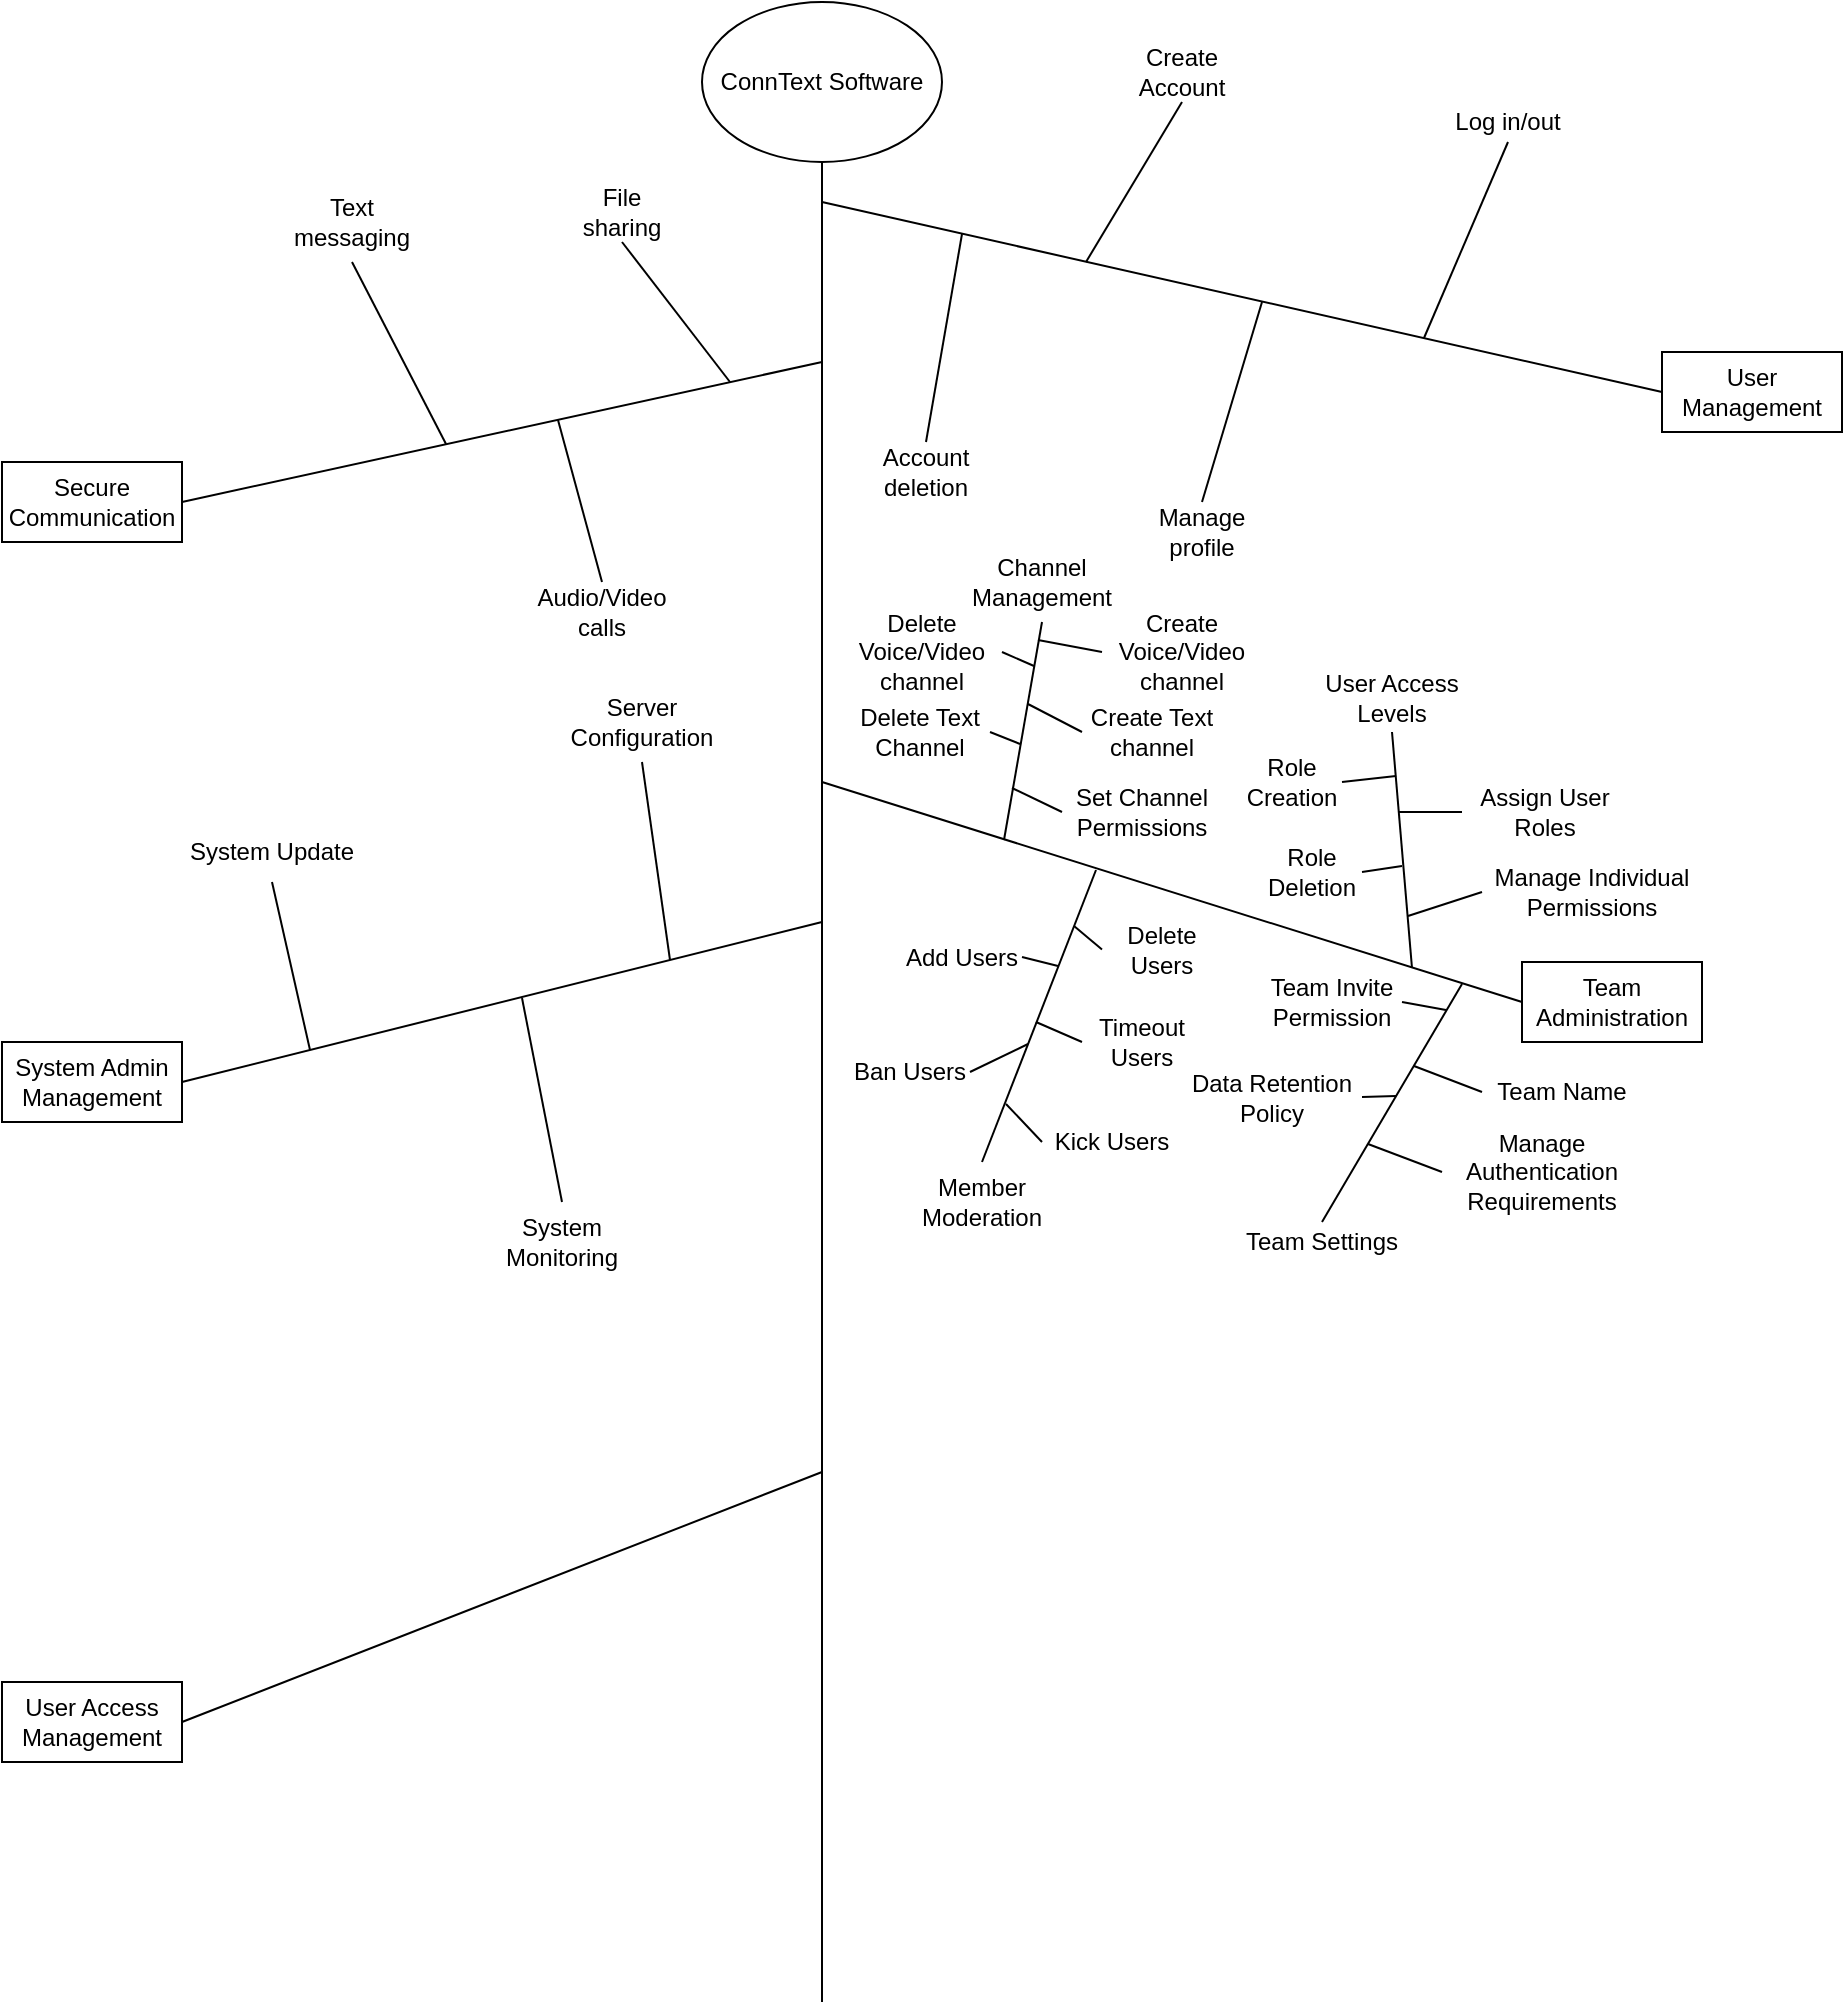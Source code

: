<mxfile version="27.0.9">
  <diagram name="Page-1" id="u1hek48e8kOuFUdp4KhF">
    <mxGraphModel dx="2589" dy="1104" grid="1" gridSize="10" guides="1" tooltips="1" connect="1" arrows="1" fold="1" page="1" pageScale="1" pageWidth="827" pageHeight="1169" math="0" shadow="0">
      <root>
        <mxCell id="0" />
        <mxCell id="1" parent="0" />
        <mxCell id="DpXT_xfwtS5AnwvEueVk-1" value="ConnText Software" style="ellipse;whiteSpace=wrap;html=1;" parent="1" vertex="1">
          <mxGeometry x="340" y="40" width="120" height="80" as="geometry" />
        </mxCell>
        <mxCell id="DpXT_xfwtS5AnwvEueVk-2" value="" style="endArrow=none;html=1;rounded=0;entryX=0.5;entryY=1;entryDx=0;entryDy=0;" parent="1" target="DpXT_xfwtS5AnwvEueVk-1" edge="1">
          <mxGeometry width="50" height="50" relative="1" as="geometry">
            <mxPoint x="400" y="1040" as="sourcePoint" />
            <mxPoint x="440" y="550" as="targetPoint" />
          </mxGeometry>
        </mxCell>
        <mxCell id="DpXT_xfwtS5AnwvEueVk-3" value="User Management" style="rounded=0;whiteSpace=wrap;html=1;" parent="1" vertex="1">
          <mxGeometry x="820" y="215" width="90" height="40" as="geometry" />
        </mxCell>
        <mxCell id="DpXT_xfwtS5AnwvEueVk-4" value="" style="endArrow=none;html=1;rounded=0;entryX=0;entryY=0.5;entryDx=0;entryDy=0;" parent="1" target="DpXT_xfwtS5AnwvEueVk-3" edge="1">
          <mxGeometry width="50" height="50" relative="1" as="geometry">
            <mxPoint x="400" y="140" as="sourcePoint" />
            <mxPoint x="440" y="310" as="targetPoint" />
          </mxGeometry>
        </mxCell>
        <mxCell id="DpXT_xfwtS5AnwvEueVk-13" value="&lt;div&gt;Create Account&lt;/div&gt;" style="text;html=1;align=center;verticalAlign=middle;whiteSpace=wrap;rounded=0;" parent="1" vertex="1">
          <mxGeometry x="550" y="60" width="60" height="30" as="geometry" />
        </mxCell>
        <mxCell id="DpXT_xfwtS5AnwvEueVk-14" value="" style="endArrow=none;html=1;rounded=0;entryX=0.5;entryY=1;entryDx=0;entryDy=0;" parent="1" target="DpXT_xfwtS5AnwvEueVk-13" edge="1">
          <mxGeometry width="50" height="50" relative="1" as="geometry">
            <mxPoint x="532" y="170" as="sourcePoint" />
            <mxPoint x="580" y="160" as="targetPoint" />
          </mxGeometry>
        </mxCell>
        <mxCell id="DpXT_xfwtS5AnwvEueVk-15" value="&lt;div&gt;Log in/out&lt;/div&gt;" style="text;html=1;align=center;verticalAlign=middle;whiteSpace=wrap;rounded=0;" parent="1" vertex="1">
          <mxGeometry x="713" y="90" width="60" height="20" as="geometry" />
        </mxCell>
        <mxCell id="DpXT_xfwtS5AnwvEueVk-16" value="" style="endArrow=none;html=1;rounded=0;entryX=0.5;entryY=1;entryDx=0;entryDy=0;" parent="1" target="DpXT_xfwtS5AnwvEueVk-15" edge="1">
          <mxGeometry width="50" height="50" relative="1" as="geometry">
            <mxPoint x="701" y="208" as="sourcePoint" />
            <mxPoint x="550" y="120" as="targetPoint" />
          </mxGeometry>
        </mxCell>
        <mxCell id="DpXT_xfwtS5AnwvEueVk-17" value="&lt;div&gt;Account deletion&lt;/div&gt;" style="text;html=1;align=center;verticalAlign=middle;whiteSpace=wrap;rounded=0;" parent="1" vertex="1">
          <mxGeometry x="424" y="260" width="56" height="30" as="geometry" />
        </mxCell>
        <mxCell id="DpXT_xfwtS5AnwvEueVk-19" value="" style="endArrow=none;html=1;rounded=0;exitX=0.5;exitY=0;exitDx=0;exitDy=0;" parent="1" source="DpXT_xfwtS5AnwvEueVk-17" edge="1">
          <mxGeometry width="50" height="50" relative="1" as="geometry">
            <mxPoint x="510" y="180" as="sourcePoint" />
            <mxPoint x="470" y="156" as="targetPoint" />
          </mxGeometry>
        </mxCell>
        <mxCell id="DpXT_xfwtS5AnwvEueVk-20" value="&lt;div&gt;Manage profile&lt;/div&gt;" style="text;html=1;align=center;verticalAlign=middle;whiteSpace=wrap;rounded=0;" parent="1" vertex="1">
          <mxGeometry x="560" y="290" width="60" height="30" as="geometry" />
        </mxCell>
        <mxCell id="DpXT_xfwtS5AnwvEueVk-21" value="" style="endArrow=none;html=1;rounded=0;exitX=0.5;exitY=0;exitDx=0;exitDy=0;" parent="1" source="DpXT_xfwtS5AnwvEueVk-20" edge="1">
          <mxGeometry width="50" height="50" relative="1" as="geometry">
            <mxPoint x="510" y="240" as="sourcePoint" />
            <mxPoint x="620" y="190" as="targetPoint" />
          </mxGeometry>
        </mxCell>
        <mxCell id="DpXT_xfwtS5AnwvEueVk-24" value="Secure Communication" style="rounded=0;whiteSpace=wrap;html=1;" parent="1" vertex="1">
          <mxGeometry x="-10" y="270" width="90" height="40" as="geometry" />
        </mxCell>
        <mxCell id="DpXT_xfwtS5AnwvEueVk-26" value="" style="endArrow=none;html=1;rounded=0;exitX=1;exitY=0.5;exitDx=0;exitDy=0;" parent="1" source="DpXT_xfwtS5AnwvEueVk-24" edge="1">
          <mxGeometry width="50" height="50" relative="1" as="geometry">
            <mxPoint x="370" y="300" as="sourcePoint" />
            <mxPoint x="400" y="220" as="targetPoint" />
          </mxGeometry>
        </mxCell>
        <mxCell id="DpXT_xfwtS5AnwvEueVk-27" value="&lt;div&gt;Text messaging&lt;/div&gt;" style="text;html=1;align=center;verticalAlign=middle;whiteSpace=wrap;rounded=0;" parent="1" vertex="1">
          <mxGeometry x="130" y="130" width="70" height="40" as="geometry" />
        </mxCell>
        <mxCell id="DpXT_xfwtS5AnwvEueVk-28" value="" style="endArrow=none;html=1;rounded=0;entryX=0.5;entryY=1;entryDx=0;entryDy=0;" parent="1" target="DpXT_xfwtS5AnwvEueVk-27" edge="1">
          <mxGeometry width="50" height="50" relative="1" as="geometry">
            <mxPoint x="212" y="261" as="sourcePoint" />
            <mxPoint x="420" y="250" as="targetPoint" />
          </mxGeometry>
        </mxCell>
        <mxCell id="DpXT_xfwtS5AnwvEueVk-29" value="File sharing" style="text;html=1;align=center;verticalAlign=middle;whiteSpace=wrap;rounded=0;" parent="1" vertex="1">
          <mxGeometry x="270" y="130" width="60" height="30" as="geometry" />
        </mxCell>
        <mxCell id="DpXT_xfwtS5AnwvEueVk-30" value="" style="endArrow=none;html=1;rounded=0;entryX=0.5;entryY=1;entryDx=0;entryDy=0;" parent="1" target="DpXT_xfwtS5AnwvEueVk-29" edge="1">
          <mxGeometry width="50" height="50" relative="1" as="geometry">
            <mxPoint x="354" y="230" as="sourcePoint" />
            <mxPoint x="440" y="310" as="targetPoint" />
          </mxGeometry>
        </mxCell>
        <mxCell id="DpXT_xfwtS5AnwvEueVk-31" value="Audio/Video calls" style="text;html=1;align=center;verticalAlign=middle;whiteSpace=wrap;rounded=0;" parent="1" vertex="1">
          <mxGeometry x="260" y="330" width="60" height="30" as="geometry" />
        </mxCell>
        <mxCell id="DpXT_xfwtS5AnwvEueVk-32" value="" style="endArrow=none;html=1;rounded=0;exitX=0.5;exitY=0;exitDx=0;exitDy=0;" parent="1" source="DpXT_xfwtS5AnwvEueVk-31" edge="1">
          <mxGeometry width="50" height="50" relative="1" as="geometry">
            <mxPoint x="270" y="290" as="sourcePoint" />
            <mxPoint x="268" y="249" as="targetPoint" />
          </mxGeometry>
        </mxCell>
        <mxCell id="DpXT_xfwtS5AnwvEueVk-33" value="Team Administration" style="rounded=0;whiteSpace=wrap;html=1;" parent="1" vertex="1">
          <mxGeometry x="750" y="520" width="90" height="40" as="geometry" />
        </mxCell>
        <mxCell id="DpXT_xfwtS5AnwvEueVk-34" value="" style="endArrow=none;html=1;rounded=0;entryX=0;entryY=0.5;entryDx=0;entryDy=0;" parent="1" target="DpXT_xfwtS5AnwvEueVk-33" edge="1">
          <mxGeometry width="50" height="50" relative="1" as="geometry">
            <mxPoint x="400" y="430" as="sourcePoint" />
            <mxPoint x="460" y="390" as="targetPoint" />
          </mxGeometry>
        </mxCell>
        <mxCell id="DpXT_xfwtS5AnwvEueVk-43" value="System Admin Management" style="rounded=0;whiteSpace=wrap;html=1;" parent="1" vertex="1">
          <mxGeometry x="-10" y="560" width="90" height="40" as="geometry" />
        </mxCell>
        <mxCell id="DpXT_xfwtS5AnwvEueVk-44" value="" style="endArrow=none;html=1;rounded=0;exitX=1;exitY=0.5;exitDx=0;exitDy=0;" parent="1" source="DpXT_xfwtS5AnwvEueVk-43" edge="1">
          <mxGeometry width="50" height="50" relative="1" as="geometry">
            <mxPoint x="230" y="580" as="sourcePoint" />
            <mxPoint x="400" y="500" as="targetPoint" />
          </mxGeometry>
        </mxCell>
        <mxCell id="DpXT_xfwtS5AnwvEueVk-45" value="Server Configuration" style="text;html=1;align=center;verticalAlign=middle;whiteSpace=wrap;rounded=0;" parent="1" vertex="1">
          <mxGeometry x="270" y="380" width="80" height="40" as="geometry" />
        </mxCell>
        <mxCell id="DpXT_xfwtS5AnwvEueVk-47" value="&lt;div&gt;System Monitoring&lt;/div&gt;" style="text;html=1;align=center;verticalAlign=middle;whiteSpace=wrap;rounded=0;" parent="1" vertex="1">
          <mxGeometry x="230" y="640" width="80" height="40" as="geometry" />
        </mxCell>
        <mxCell id="DpXT_xfwtS5AnwvEueVk-48" value="System Update" style="text;html=1;align=center;verticalAlign=middle;whiteSpace=wrap;rounded=0;" parent="1" vertex="1">
          <mxGeometry x="80" y="450" width="90" height="30" as="geometry" />
        </mxCell>
        <mxCell id="DpXT_xfwtS5AnwvEueVk-49" value="" style="endArrow=none;html=1;rounded=0;exitX=0.5;exitY=1;exitDx=0;exitDy=0;" parent="1" source="DpXT_xfwtS5AnwvEueVk-45" edge="1">
          <mxGeometry width="50" height="50" relative="1" as="geometry">
            <mxPoint x="230" y="420" as="sourcePoint" />
            <mxPoint x="324" y="519" as="targetPoint" />
          </mxGeometry>
        </mxCell>
        <mxCell id="DpXT_xfwtS5AnwvEueVk-50" value="" style="endArrow=none;html=1;rounded=0;entryX=0.5;entryY=0;entryDx=0;entryDy=0;" parent="1" target="DpXT_xfwtS5AnwvEueVk-47" edge="1">
          <mxGeometry width="50" height="50" relative="1" as="geometry">
            <mxPoint x="250" y="538" as="sourcePoint" />
            <mxPoint x="300" y="510" as="targetPoint" />
          </mxGeometry>
        </mxCell>
        <mxCell id="DpXT_xfwtS5AnwvEueVk-51" value="" style="endArrow=none;html=1;rounded=0;entryX=0.5;entryY=1;entryDx=0;entryDy=0;" parent="1" target="DpXT_xfwtS5AnwvEueVk-48" edge="1">
          <mxGeometry width="50" height="50" relative="1" as="geometry">
            <mxPoint x="144" y="564" as="sourcePoint" />
            <mxPoint x="300" y="510" as="targetPoint" />
          </mxGeometry>
        </mxCell>
        <mxCell id="DpXT_xfwtS5AnwvEueVk-61" value="Member Moderation" style="text;html=1;align=center;verticalAlign=middle;whiteSpace=wrap;rounded=0;" parent="1" vertex="1">
          <mxGeometry x="440" y="620" width="80" height="40" as="geometry" />
        </mxCell>
        <mxCell id="DpXT_xfwtS5AnwvEueVk-62" value="" style="endArrow=none;html=1;rounded=0;exitX=0.5;exitY=0;exitDx=0;exitDy=0;" parent="1" source="DpXT_xfwtS5AnwvEueVk-61" edge="1">
          <mxGeometry width="50" height="50" relative="1" as="geometry">
            <mxPoint x="540" y="520" as="sourcePoint" />
            <mxPoint x="537" y="474" as="targetPoint" />
          </mxGeometry>
        </mxCell>
        <mxCell id="DpXT_xfwtS5AnwvEueVk-67" value="User Access Levels" style="text;html=1;align=center;verticalAlign=middle;whiteSpace=wrap;rounded=0;" parent="1" vertex="1">
          <mxGeometry x="640" y="370" width="90" height="35" as="geometry" />
        </mxCell>
        <mxCell id="DpXT_xfwtS5AnwvEueVk-68" value="" style="endArrow=none;html=1;rounded=0;entryX=0.5;entryY=1;entryDx=0;entryDy=0;" parent="1" target="DpXT_xfwtS5AnwvEueVk-67" edge="1">
          <mxGeometry width="50" height="50" relative="1" as="geometry">
            <mxPoint x="695" y="523" as="sourcePoint" />
            <mxPoint x="841" y="620" as="targetPoint" />
          </mxGeometry>
        </mxCell>
        <mxCell id="DpXT_xfwtS5AnwvEueVk-69" value="Channel Management" style="text;html=1;align=center;verticalAlign=middle;whiteSpace=wrap;rounded=0;" parent="1" vertex="1">
          <mxGeometry x="470" y="310" width="80" height="40" as="geometry" />
        </mxCell>
        <mxCell id="DpXT_xfwtS5AnwvEueVk-70" value="" style="endArrow=none;html=1;rounded=0;exitX=0.5;exitY=1;exitDx=0;exitDy=0;" parent="1" source="DpXT_xfwtS5AnwvEueVk-69" edge="1">
          <mxGeometry width="50" height="50" relative="1" as="geometry">
            <mxPoint x="200" y="370" as="sourcePoint" />
            <mxPoint x="491" y="459" as="targetPoint" />
          </mxGeometry>
        </mxCell>
        <mxCell id="Gf14v-9ZA6uy3wtkth3u-1" value="Kick Users" style="text;html=1;align=center;verticalAlign=middle;whiteSpace=wrap;rounded=0;" vertex="1" parent="1">
          <mxGeometry x="510" y="600" width="70" height="20" as="geometry" />
        </mxCell>
        <mxCell id="Gf14v-9ZA6uy3wtkth3u-2" value="" style="endArrow=none;html=1;rounded=0;entryX=0;entryY=0.5;entryDx=0;entryDy=0;" edge="1" parent="1" target="Gf14v-9ZA6uy3wtkth3u-1">
          <mxGeometry width="50" height="50" relative="1" as="geometry">
            <mxPoint x="492" y="591" as="sourcePoint" />
            <mxPoint x="520" y="540" as="targetPoint" />
          </mxGeometry>
        </mxCell>
        <mxCell id="Gf14v-9ZA6uy3wtkth3u-3" value="Ban Users" style="text;html=1;align=center;verticalAlign=middle;whiteSpace=wrap;rounded=0;" vertex="1" parent="1">
          <mxGeometry x="414" y="565" width="60" height="20" as="geometry" />
        </mxCell>
        <mxCell id="Gf14v-9ZA6uy3wtkth3u-4" value="" style="endArrow=none;html=1;rounded=0;entryX=1;entryY=0.5;entryDx=0;entryDy=0;" edge="1" parent="1" target="Gf14v-9ZA6uy3wtkth3u-3">
          <mxGeometry width="50" height="50" relative="1" as="geometry">
            <mxPoint x="503" y="561" as="sourcePoint" />
            <mxPoint x="530" y="520" as="targetPoint" />
          </mxGeometry>
        </mxCell>
        <mxCell id="Gf14v-9ZA6uy3wtkth3u-5" value="Role Creation" style="text;html=1;align=center;verticalAlign=middle;whiteSpace=wrap;rounded=0;" vertex="1" parent="1">
          <mxGeometry x="610" y="415" width="50" height="30" as="geometry" />
        </mxCell>
        <mxCell id="Gf14v-9ZA6uy3wtkth3u-6" value="" style="endArrow=none;html=1;rounded=0;entryX=1;entryY=0.5;entryDx=0;entryDy=0;" edge="1" parent="1" target="Gf14v-9ZA6uy3wtkth3u-5">
          <mxGeometry width="50" height="50" relative="1" as="geometry">
            <mxPoint x="687" y="427" as="sourcePoint" />
            <mxPoint x="620" y="440" as="targetPoint" />
          </mxGeometry>
        </mxCell>
        <mxCell id="Gf14v-9ZA6uy3wtkth3u-7" value="Assign User Roles" style="text;html=1;align=center;verticalAlign=middle;whiteSpace=wrap;rounded=0;" vertex="1" parent="1">
          <mxGeometry x="720" y="430" width="83" height="30" as="geometry" />
        </mxCell>
        <mxCell id="Gf14v-9ZA6uy3wtkth3u-8" value="" style="endArrow=none;html=1;rounded=0;entryX=0;entryY=0.5;entryDx=0;entryDy=0;" edge="1" parent="1" target="Gf14v-9ZA6uy3wtkth3u-7">
          <mxGeometry width="50" height="50" relative="1" as="geometry">
            <mxPoint x="688" y="445" as="sourcePoint" />
            <mxPoint x="710" y="420" as="targetPoint" />
          </mxGeometry>
        </mxCell>
        <mxCell id="Gf14v-9ZA6uy3wtkth3u-9" value="Role Deletion" style="text;html=1;align=center;verticalAlign=middle;whiteSpace=wrap;rounded=0;" vertex="1" parent="1">
          <mxGeometry x="620" y="460" width="50" height="30" as="geometry" />
        </mxCell>
        <mxCell id="Gf14v-9ZA6uy3wtkth3u-10" value="" style="endArrow=none;html=1;rounded=0;exitX=1;exitY=0.5;exitDx=0;exitDy=0;" edge="1" parent="1" source="Gf14v-9ZA6uy3wtkth3u-9">
          <mxGeometry width="50" height="50" relative="1" as="geometry">
            <mxPoint x="620" y="470" as="sourcePoint" />
            <mxPoint x="690" y="472" as="targetPoint" />
          </mxGeometry>
        </mxCell>
        <mxCell id="Gf14v-9ZA6uy3wtkth3u-11" value="Timeout Users" style="text;html=1;align=center;verticalAlign=middle;whiteSpace=wrap;rounded=0;" vertex="1" parent="1">
          <mxGeometry x="530" y="545" width="60" height="30" as="geometry" />
        </mxCell>
        <mxCell id="Gf14v-9ZA6uy3wtkth3u-12" value="" style="endArrow=none;html=1;rounded=0;entryX=0;entryY=0.5;entryDx=0;entryDy=0;" edge="1" parent="1" target="Gf14v-9ZA6uy3wtkth3u-11">
          <mxGeometry width="50" height="50" relative="1" as="geometry">
            <mxPoint x="507" y="550" as="sourcePoint" />
            <mxPoint x="580" y="490" as="targetPoint" />
          </mxGeometry>
        </mxCell>
        <mxCell id="Gf14v-9ZA6uy3wtkth3u-14" value="Create Voice/Video channel" style="text;html=1;align=center;verticalAlign=middle;whiteSpace=wrap;rounded=0;" vertex="1" parent="1">
          <mxGeometry x="540" y="350" width="80" height="30" as="geometry" />
        </mxCell>
        <mxCell id="Gf14v-9ZA6uy3wtkth3u-15" value="" style="endArrow=none;html=1;rounded=0;entryX=0;entryY=0.5;entryDx=0;entryDy=0;" edge="1" parent="1" target="Gf14v-9ZA6uy3wtkth3u-14">
          <mxGeometry width="50" height="50" relative="1" as="geometry">
            <mxPoint x="508" y="359" as="sourcePoint" />
            <mxPoint x="560" y="400" as="targetPoint" />
          </mxGeometry>
        </mxCell>
        <mxCell id="Gf14v-9ZA6uy3wtkth3u-16" value="Delete Voice/Video channel" style="text;html=1;align=center;verticalAlign=middle;whiteSpace=wrap;rounded=0;" vertex="1" parent="1">
          <mxGeometry x="410" y="350" width="80" height="30" as="geometry" />
        </mxCell>
        <mxCell id="Gf14v-9ZA6uy3wtkth3u-17" value="" style="endArrow=none;html=1;rounded=0;entryX=1;entryY=0.5;entryDx=0;entryDy=0;" edge="1" parent="1" target="Gf14v-9ZA6uy3wtkth3u-16">
          <mxGeometry width="50" height="50" relative="1" as="geometry">
            <mxPoint x="506" y="372" as="sourcePoint" />
            <mxPoint x="560" y="400" as="targetPoint" />
          </mxGeometry>
        </mxCell>
        <mxCell id="Gf14v-9ZA6uy3wtkth3u-18" value="Create Text channel" style="text;html=1;align=center;verticalAlign=middle;whiteSpace=wrap;rounded=0;" vertex="1" parent="1">
          <mxGeometry x="530" y="390" width="70" height="30" as="geometry" />
        </mxCell>
        <mxCell id="Gf14v-9ZA6uy3wtkth3u-19" value="" style="endArrow=none;html=1;rounded=0;entryX=0;entryY=0.5;entryDx=0;entryDy=0;" edge="1" parent="1" target="Gf14v-9ZA6uy3wtkth3u-18">
          <mxGeometry width="50" height="50" relative="1" as="geometry">
            <mxPoint x="503" y="391" as="sourcePoint" />
            <mxPoint x="550" y="420" as="targetPoint" />
          </mxGeometry>
        </mxCell>
        <mxCell id="Gf14v-9ZA6uy3wtkth3u-21" value="Delete Text Channel" style="text;html=1;align=center;verticalAlign=middle;whiteSpace=wrap;rounded=0;" vertex="1" parent="1">
          <mxGeometry x="414" y="390" width="70" height="30" as="geometry" />
        </mxCell>
        <mxCell id="Gf14v-9ZA6uy3wtkth3u-22" value="" style="endArrow=none;html=1;rounded=0;entryX=1;entryY=0.5;entryDx=0;entryDy=0;" edge="1" parent="1" target="Gf14v-9ZA6uy3wtkth3u-21">
          <mxGeometry width="50" height="50" relative="1" as="geometry">
            <mxPoint x="499" y="411" as="sourcePoint" />
            <mxPoint x="550" y="420" as="targetPoint" />
          </mxGeometry>
        </mxCell>
        <mxCell id="Gf14v-9ZA6uy3wtkth3u-23" value="Set Channel Permissions" style="text;html=1;align=center;verticalAlign=middle;whiteSpace=wrap;rounded=0;" vertex="1" parent="1">
          <mxGeometry x="520" y="430" width="80" height="30" as="geometry" />
        </mxCell>
        <mxCell id="Gf14v-9ZA6uy3wtkth3u-24" value="" style="endArrow=none;html=1;rounded=0;exitX=0;exitY=0.5;exitDx=0;exitDy=0;" edge="1" parent="1" source="Gf14v-9ZA6uy3wtkth3u-23">
          <mxGeometry width="50" height="50" relative="1" as="geometry">
            <mxPoint x="510" y="450" as="sourcePoint" />
            <mxPoint x="495" y="433" as="targetPoint" />
          </mxGeometry>
        </mxCell>
        <mxCell id="Gf14v-9ZA6uy3wtkth3u-25" value="Manage Individual Permissions" style="text;html=1;align=center;verticalAlign=middle;whiteSpace=wrap;rounded=0;" vertex="1" parent="1">
          <mxGeometry x="730" y="470" width="110" height="30" as="geometry" />
        </mxCell>
        <mxCell id="Gf14v-9ZA6uy3wtkth3u-26" value="" style="endArrow=none;html=1;rounded=0;entryX=0;entryY=0.5;entryDx=0;entryDy=0;" edge="1" parent="1" target="Gf14v-9ZA6uy3wtkth3u-25">
          <mxGeometry width="50" height="50" relative="1" as="geometry">
            <mxPoint x="693" y="497" as="sourcePoint" />
            <mxPoint x="620" y="420" as="targetPoint" />
          </mxGeometry>
        </mxCell>
        <mxCell id="Gf14v-9ZA6uy3wtkth3u-27" value="Team Settings" style="text;html=1;align=center;verticalAlign=middle;whiteSpace=wrap;rounded=0;" vertex="1" parent="1">
          <mxGeometry x="610" y="650" width="80" height="20" as="geometry" />
        </mxCell>
        <mxCell id="Gf14v-9ZA6uy3wtkth3u-28" value="" style="endArrow=none;html=1;rounded=0;exitX=0.5;exitY=0;exitDx=0;exitDy=0;" edge="1" parent="1" source="Gf14v-9ZA6uy3wtkth3u-27">
          <mxGeometry width="50" height="50" relative="1" as="geometry">
            <mxPoint x="620" y="540" as="sourcePoint" />
            <mxPoint x="720" y="531" as="targetPoint" />
          </mxGeometry>
        </mxCell>
        <mxCell id="Gf14v-9ZA6uy3wtkth3u-29" value="Team Name" style="text;html=1;align=center;verticalAlign=middle;whiteSpace=wrap;rounded=0;" vertex="1" parent="1">
          <mxGeometry x="730" y="575" width="80" height="20" as="geometry" />
        </mxCell>
        <mxCell id="Gf14v-9ZA6uy3wtkth3u-30" value="" style="endArrow=none;html=1;rounded=0;entryX=0;entryY=0.5;entryDx=0;entryDy=0;" edge="1" parent="1" target="Gf14v-9ZA6uy3wtkth3u-29">
          <mxGeometry width="50" height="50" relative="1" as="geometry">
            <mxPoint x="696" y="572" as="sourcePoint" />
            <mxPoint x="670" y="500" as="targetPoint" />
          </mxGeometry>
        </mxCell>
        <mxCell id="Gf14v-9ZA6uy3wtkth3u-31" value="Team Invite Permission" style="text;html=1;align=center;verticalAlign=middle;whiteSpace=wrap;rounded=0;" vertex="1" parent="1">
          <mxGeometry x="620" y="527.5" width="70" height="25" as="geometry" />
        </mxCell>
        <mxCell id="Gf14v-9ZA6uy3wtkth3u-32" value="" style="endArrow=none;html=1;rounded=0;entryX=1;entryY=0.5;entryDx=0;entryDy=0;" edge="1" parent="1" target="Gf14v-9ZA6uy3wtkth3u-31">
          <mxGeometry width="50" height="50" relative="1" as="geometry">
            <mxPoint x="712" y="544" as="sourcePoint" />
            <mxPoint x="680" y="570" as="targetPoint" />
          </mxGeometry>
        </mxCell>
        <mxCell id="Gf14v-9ZA6uy3wtkth3u-33" value="Data Retention Policy" style="text;html=1;align=center;verticalAlign=middle;whiteSpace=wrap;rounded=0;" vertex="1" parent="1">
          <mxGeometry x="580" y="575" width="90" height="25" as="geometry" />
        </mxCell>
        <mxCell id="Gf14v-9ZA6uy3wtkth3u-34" value="" style="endArrow=none;html=1;rounded=0;exitX=1;exitY=0.5;exitDx=0;exitDy=0;" edge="1" parent="1" source="Gf14v-9ZA6uy3wtkth3u-33">
          <mxGeometry width="50" height="50" relative="1" as="geometry">
            <mxPoint x="650" y="610" as="sourcePoint" />
            <mxPoint x="687" y="587" as="targetPoint" />
          </mxGeometry>
        </mxCell>
        <mxCell id="Gf14v-9ZA6uy3wtkth3u-35" value="Manage Authentication Requirements" style="text;html=1;align=center;verticalAlign=middle;whiteSpace=wrap;rounded=0;" vertex="1" parent="1">
          <mxGeometry x="710" y="600" width="100" height="50" as="geometry" />
        </mxCell>
        <mxCell id="Gf14v-9ZA6uy3wtkth3u-36" value="" style="endArrow=none;html=1;rounded=0;entryX=0;entryY=0.5;entryDx=0;entryDy=0;" edge="1" parent="1" target="Gf14v-9ZA6uy3wtkth3u-35">
          <mxGeometry width="50" height="50" relative="1" as="geometry">
            <mxPoint x="673" y="611" as="sourcePoint" />
            <mxPoint x="740" y="560" as="targetPoint" />
          </mxGeometry>
        </mxCell>
        <mxCell id="Gf14v-9ZA6uy3wtkth3u-37" value="Add Users" style="text;html=1;align=center;verticalAlign=middle;whiteSpace=wrap;rounded=0;" vertex="1" parent="1">
          <mxGeometry x="440" y="507.5" width="60" height="20" as="geometry" />
        </mxCell>
        <mxCell id="Gf14v-9ZA6uy3wtkth3u-38" value="" style="endArrow=none;html=1;rounded=0;entryX=1;entryY=0.5;entryDx=0;entryDy=0;" edge="1" parent="1" target="Gf14v-9ZA6uy3wtkth3u-37">
          <mxGeometry width="50" height="50" relative="1" as="geometry">
            <mxPoint x="518" y="522" as="sourcePoint" />
            <mxPoint x="590" y="530" as="targetPoint" />
          </mxGeometry>
        </mxCell>
        <mxCell id="Gf14v-9ZA6uy3wtkth3u-39" value="Delete Users" style="text;html=1;align=center;verticalAlign=middle;whiteSpace=wrap;rounded=0;" vertex="1" parent="1">
          <mxGeometry x="540" y="500" width="60" height="27.5" as="geometry" />
        </mxCell>
        <mxCell id="Gf14v-9ZA6uy3wtkth3u-40" value="" style="endArrow=none;html=1;rounded=0;entryX=0;entryY=0.5;entryDx=0;entryDy=0;" edge="1" parent="1" target="Gf14v-9ZA6uy3wtkth3u-39">
          <mxGeometry width="50" height="50" relative="1" as="geometry">
            <mxPoint x="526" y="502" as="sourcePoint" />
            <mxPoint x="580" y="500" as="targetPoint" />
          </mxGeometry>
        </mxCell>
        <mxCell id="Gf14v-9ZA6uy3wtkth3u-41" value="User Access Management" style="rounded=0;whiteSpace=wrap;html=1;" vertex="1" parent="1">
          <mxGeometry x="-10" y="880" width="90" height="40" as="geometry" />
        </mxCell>
        <mxCell id="Gf14v-9ZA6uy3wtkth3u-42" value="" style="endArrow=none;html=1;rounded=0;exitX=1;exitY=0.5;exitDx=0;exitDy=0;" edge="1" parent="1" source="Gf14v-9ZA6uy3wtkth3u-41">
          <mxGeometry width="50" height="50" relative="1" as="geometry">
            <mxPoint x="380" y="820" as="sourcePoint" />
            <mxPoint x="400" y="775" as="targetPoint" />
          </mxGeometry>
        </mxCell>
      </root>
    </mxGraphModel>
  </diagram>
</mxfile>
